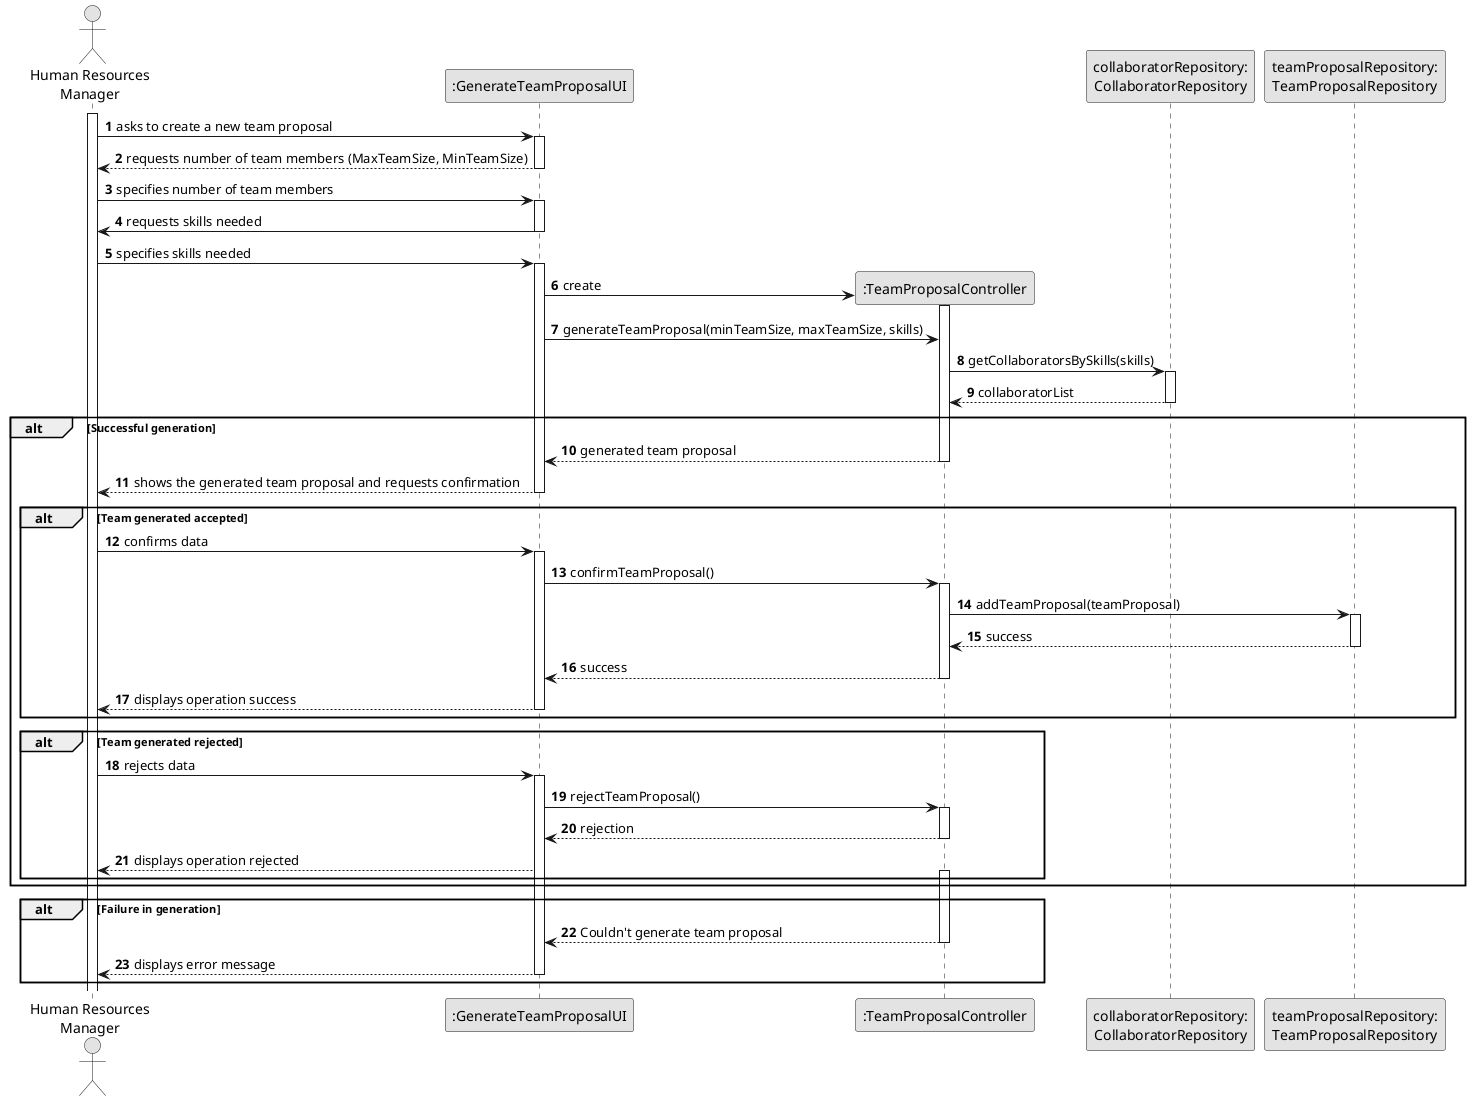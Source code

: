@startuml
skinparam monochrome true
skinparam packageStyle rectangle
skinparam shadowing false

autonumber

actor "Human Resources\nManager" as HRM
participant ":GenerateTeamProposalUI" as UI
participant ":TeamProposalController" as CTRL
participant "collaboratorRepository:\nCollaboratorRepository" as CollaboratorRepository
participant "teamProposalRepository:\nTeamProposalRepository" as TeamProposalRepository

activate HRM

HRM -> UI : asks to create a new team proposal
activate UI

UI --> HRM : requests number of team members (MaxTeamSize, MinTeamSize)

deactivate UI
HRM -> UI: specifies number of team members
activate UI

UI -> HRM : requests skills needed
deactivate UI
HRM -> UI: specifies skills needed
activate UI

UI -> CTRL** : create
activate CTRL

UI -> CTRL : generateTeamProposal(minTeamSize, maxTeamSize, skills)

CTRL -> CollaboratorRepository : getCollaboratorsBySkills(skills)
activate CollaboratorRepository

CollaboratorRepository --> CTRL : collaboratorList
deactivate CollaboratorRepository

alt Successful generation
    CTRL --> UI : generated team proposal
    deactivate CTRL

    UI --> HRM : shows the generated team proposal and requests confirmation
    deactivate UI

    alt Team generated accepted
        HRM -> UI : confirms data
        activate UI

        UI -> CTRL : confirmTeamProposal()
        activate CTRL

        CTRL -> TeamProposalRepository: addTeamProposal(teamProposal)
        activate TeamProposalRepository

        TeamProposalRepository --> CTRL : success
        deactivate TeamProposalRepository

        CTRL --> UI: success
        deactivate CTRL

        UI --> HRM: displays operation success
        deactivate UI
    end

    alt Team generated rejected
        HRM -> UI : rejects data
        activate UI

        UI -> CTRL : rejectTeamProposal()
        activate CTRL

        CTRL --> UI: rejection
        deactivate CTRL

        UI --> HRM: displays operation rejected

activate CTRL
    end
end

alt Failure in generation

    CTRL --> UI : Couldn't generate team proposal
    deactivate CTRL

    UI --> HRM : displays error message
    deactivate UI
end

@enduml